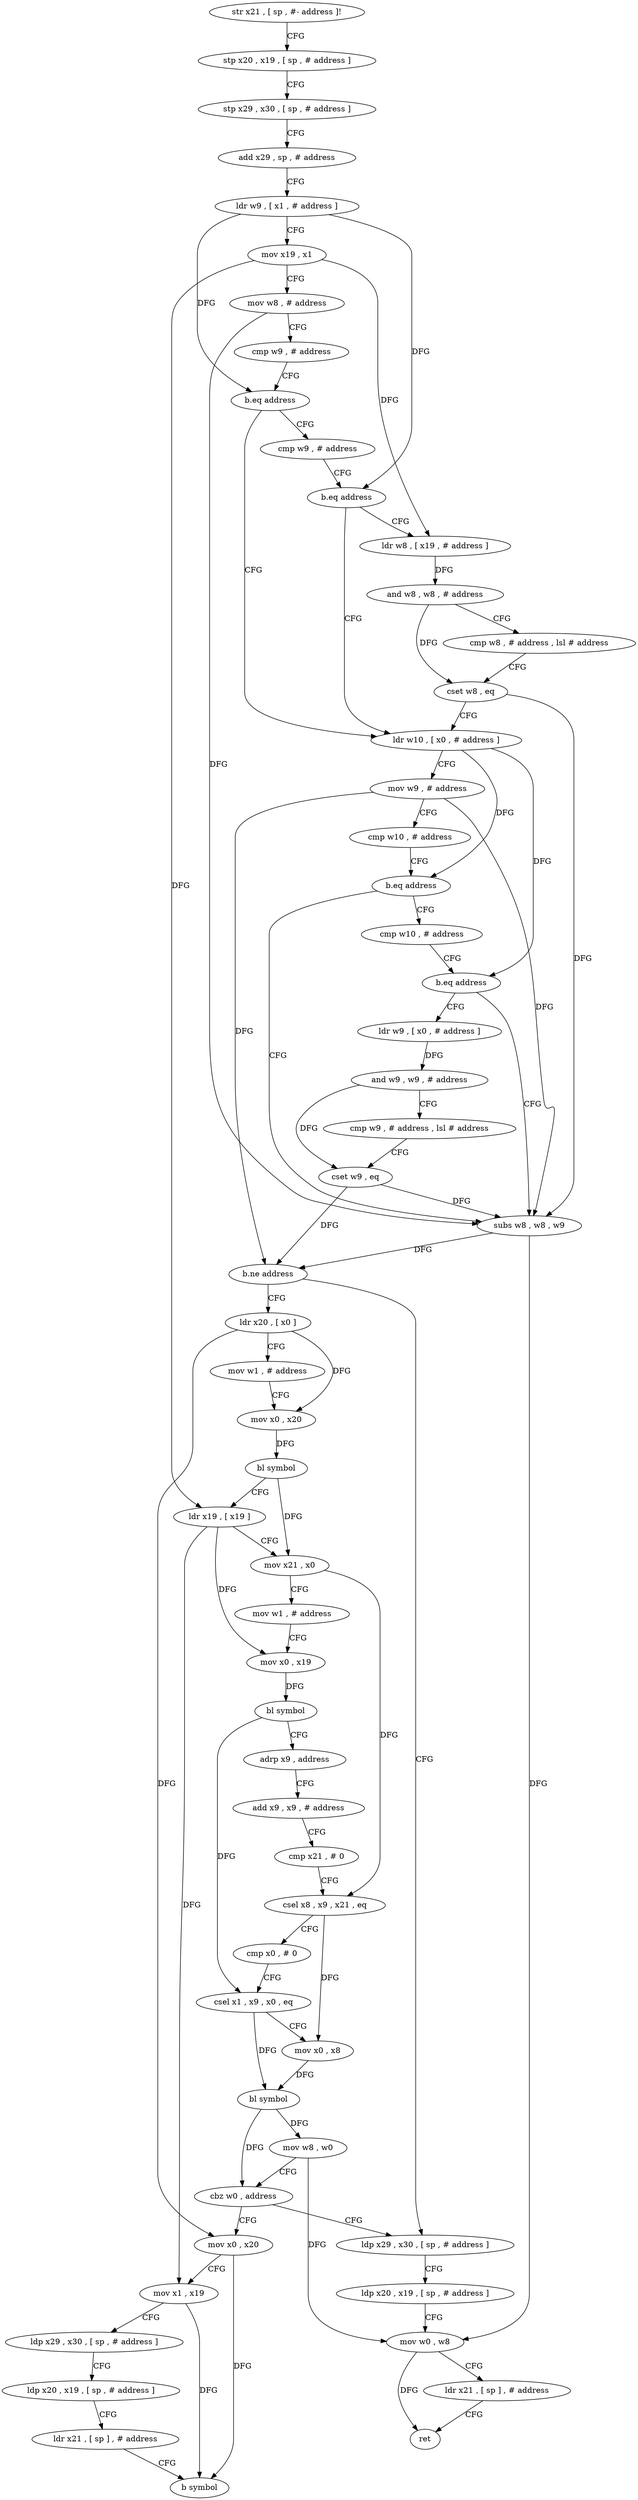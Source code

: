 digraph "func" {
"4232588" [label = "str x21 , [ sp , #- address ]!" ]
"4232592" [label = "stp x20 , x19 , [ sp , # address ]" ]
"4232596" [label = "stp x29 , x30 , [ sp , # address ]" ]
"4232600" [label = "add x29 , sp , # address" ]
"4232604" [label = "ldr w9 , [ x1 , # address ]" ]
"4232608" [label = "mov x19 , x1" ]
"4232612" [label = "mov w8 , # address" ]
"4232616" [label = "cmp w9 , # address" ]
"4232620" [label = "b.eq address" ]
"4232648" [label = "ldr w10 , [ x0 , # address ]" ]
"4232624" [label = "cmp w9 , # address" ]
"4232652" [label = "mov w9 , # address" ]
"4232656" [label = "cmp w10 , # address" ]
"4232660" [label = "b.eq address" ]
"4232688" [label = "subs w8 , w8 , w9" ]
"4232664" [label = "cmp w10 , # address" ]
"4232628" [label = "b.eq address" ]
"4232632" [label = "ldr w8 , [ x19 , # address ]" ]
"4232692" [label = "b.ne address" ]
"4232772" [label = "ldp x29 , x30 , [ sp , # address ]" ]
"4232696" [label = "ldr x20 , [ x0 ]" ]
"4232668" [label = "b.eq address" ]
"4232672" [label = "ldr w9 , [ x0 , # address ]" ]
"4232636" [label = "and w8 , w8 , # address" ]
"4232640" [label = "cmp w8 , # address , lsl # address" ]
"4232644" [label = "cset w8 , eq" ]
"4232776" [label = "ldp x20 , x19 , [ sp , # address ]" ]
"4232780" [label = "mov w0 , w8" ]
"4232784" [label = "ldr x21 , [ sp ] , # address" ]
"4232788" [label = "ret" ]
"4232700" [label = "mov w1 , # address" ]
"4232704" [label = "mov x0 , x20" ]
"4232708" [label = "bl symbol" ]
"4232712" [label = "ldr x19 , [ x19 ]" ]
"4232716" [label = "mov x21 , x0" ]
"4232720" [label = "mov w1 , # address" ]
"4232724" [label = "mov x0 , x19" ]
"4232728" [label = "bl symbol" ]
"4232732" [label = "adrp x9 , address" ]
"4232736" [label = "add x9 , x9 , # address" ]
"4232740" [label = "cmp x21 , # 0" ]
"4232744" [label = "csel x8 , x9 , x21 , eq" ]
"4232748" [label = "cmp x0 , # 0" ]
"4232752" [label = "csel x1 , x9 , x0 , eq" ]
"4232756" [label = "mov x0 , x8" ]
"4232760" [label = "bl symbol" ]
"4232764" [label = "mov w8 , w0" ]
"4232768" [label = "cbz w0 , address" ]
"4232792" [label = "mov x0 , x20" ]
"4232676" [label = "and w9 , w9 , # address" ]
"4232680" [label = "cmp w9 , # address , lsl # address" ]
"4232684" [label = "cset w9 , eq" ]
"4232796" [label = "mov x1 , x19" ]
"4232800" [label = "ldp x29 , x30 , [ sp , # address ]" ]
"4232804" [label = "ldp x20 , x19 , [ sp , # address ]" ]
"4232808" [label = "ldr x21 , [ sp ] , # address" ]
"4232812" [label = "b symbol" ]
"4232588" -> "4232592" [ label = "CFG" ]
"4232592" -> "4232596" [ label = "CFG" ]
"4232596" -> "4232600" [ label = "CFG" ]
"4232600" -> "4232604" [ label = "CFG" ]
"4232604" -> "4232608" [ label = "CFG" ]
"4232604" -> "4232620" [ label = "DFG" ]
"4232604" -> "4232628" [ label = "DFG" ]
"4232608" -> "4232612" [ label = "CFG" ]
"4232608" -> "4232632" [ label = "DFG" ]
"4232608" -> "4232712" [ label = "DFG" ]
"4232612" -> "4232616" [ label = "CFG" ]
"4232612" -> "4232688" [ label = "DFG" ]
"4232616" -> "4232620" [ label = "CFG" ]
"4232620" -> "4232648" [ label = "CFG" ]
"4232620" -> "4232624" [ label = "CFG" ]
"4232648" -> "4232652" [ label = "CFG" ]
"4232648" -> "4232660" [ label = "DFG" ]
"4232648" -> "4232668" [ label = "DFG" ]
"4232624" -> "4232628" [ label = "CFG" ]
"4232652" -> "4232656" [ label = "CFG" ]
"4232652" -> "4232688" [ label = "DFG" ]
"4232652" -> "4232692" [ label = "DFG" ]
"4232656" -> "4232660" [ label = "CFG" ]
"4232660" -> "4232688" [ label = "CFG" ]
"4232660" -> "4232664" [ label = "CFG" ]
"4232688" -> "4232692" [ label = "DFG" ]
"4232688" -> "4232780" [ label = "DFG" ]
"4232664" -> "4232668" [ label = "CFG" ]
"4232628" -> "4232648" [ label = "CFG" ]
"4232628" -> "4232632" [ label = "CFG" ]
"4232632" -> "4232636" [ label = "DFG" ]
"4232692" -> "4232772" [ label = "CFG" ]
"4232692" -> "4232696" [ label = "CFG" ]
"4232772" -> "4232776" [ label = "CFG" ]
"4232696" -> "4232700" [ label = "CFG" ]
"4232696" -> "4232704" [ label = "DFG" ]
"4232696" -> "4232792" [ label = "DFG" ]
"4232668" -> "4232688" [ label = "CFG" ]
"4232668" -> "4232672" [ label = "CFG" ]
"4232672" -> "4232676" [ label = "DFG" ]
"4232636" -> "4232640" [ label = "CFG" ]
"4232636" -> "4232644" [ label = "DFG" ]
"4232640" -> "4232644" [ label = "CFG" ]
"4232644" -> "4232648" [ label = "CFG" ]
"4232644" -> "4232688" [ label = "DFG" ]
"4232776" -> "4232780" [ label = "CFG" ]
"4232780" -> "4232784" [ label = "CFG" ]
"4232780" -> "4232788" [ label = "DFG" ]
"4232784" -> "4232788" [ label = "CFG" ]
"4232700" -> "4232704" [ label = "CFG" ]
"4232704" -> "4232708" [ label = "DFG" ]
"4232708" -> "4232712" [ label = "CFG" ]
"4232708" -> "4232716" [ label = "DFG" ]
"4232712" -> "4232716" [ label = "CFG" ]
"4232712" -> "4232724" [ label = "DFG" ]
"4232712" -> "4232796" [ label = "DFG" ]
"4232716" -> "4232720" [ label = "CFG" ]
"4232716" -> "4232744" [ label = "DFG" ]
"4232720" -> "4232724" [ label = "CFG" ]
"4232724" -> "4232728" [ label = "DFG" ]
"4232728" -> "4232732" [ label = "CFG" ]
"4232728" -> "4232752" [ label = "DFG" ]
"4232732" -> "4232736" [ label = "CFG" ]
"4232736" -> "4232740" [ label = "CFG" ]
"4232740" -> "4232744" [ label = "CFG" ]
"4232744" -> "4232748" [ label = "CFG" ]
"4232744" -> "4232756" [ label = "DFG" ]
"4232748" -> "4232752" [ label = "CFG" ]
"4232752" -> "4232756" [ label = "CFG" ]
"4232752" -> "4232760" [ label = "DFG" ]
"4232756" -> "4232760" [ label = "DFG" ]
"4232760" -> "4232764" [ label = "DFG" ]
"4232760" -> "4232768" [ label = "DFG" ]
"4232764" -> "4232768" [ label = "CFG" ]
"4232764" -> "4232780" [ label = "DFG" ]
"4232768" -> "4232792" [ label = "CFG" ]
"4232768" -> "4232772" [ label = "CFG" ]
"4232792" -> "4232796" [ label = "CFG" ]
"4232792" -> "4232812" [ label = "DFG" ]
"4232676" -> "4232680" [ label = "CFG" ]
"4232676" -> "4232684" [ label = "DFG" ]
"4232680" -> "4232684" [ label = "CFG" ]
"4232684" -> "4232688" [ label = "DFG" ]
"4232684" -> "4232692" [ label = "DFG" ]
"4232796" -> "4232800" [ label = "CFG" ]
"4232796" -> "4232812" [ label = "DFG" ]
"4232800" -> "4232804" [ label = "CFG" ]
"4232804" -> "4232808" [ label = "CFG" ]
"4232808" -> "4232812" [ label = "CFG" ]
}

